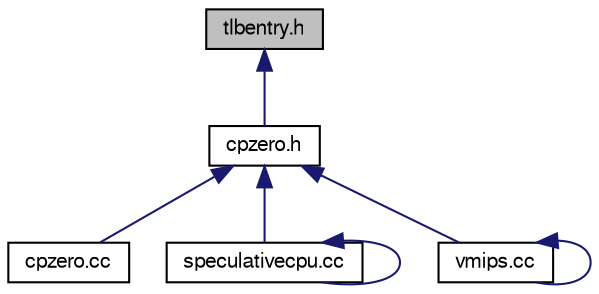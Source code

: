 digraph G
{
  edge [fontname="FreeSans",fontsize="10",labelfontname="FreeSans",labelfontsize="10"];
  node [fontname="FreeSans",fontsize="10",shape=record];
  Node1 [label="tlbentry.h",height=0.2,width=0.4,color="black", fillcolor="grey75", style="filled" fontcolor="black"];
  Node1 -> Node2 [dir=back,color="midnightblue",fontsize="10",style="solid"];
  Node2 [label="cpzero.h",height=0.2,width=0.4,color="black", fillcolor="white", style="filled",URL="$cpzero_8h.html"];
  Node2 -> Node3 [dir=back,color="midnightblue",fontsize="10",style="solid"];
  Node3 [label="cpzero.cc",height=0.2,width=0.4,color="black", fillcolor="white", style="filled",URL="$cpzero_8cc.html"];
  Node2 -> Node4 [dir=back,color="midnightblue",fontsize="10",style="solid"];
  Node4 [label="speculativecpu.cc",height=0.2,width=0.4,color="black", fillcolor="white", style="filled",URL="$speculativecpu_8cc.html"];
  Node4 -> Node4 [dir=back,color="midnightblue",fontsize="10",style="solid"];
  Node2 -> Node5 [dir=back,color="midnightblue",fontsize="10",style="solid"];
  Node5 [label="vmips.cc",height=0.2,width=0.4,color="black", fillcolor="white", style="filled",URL="$vmips_8cc.html"];
  Node5 -> Node5 [dir=back,color="midnightblue",fontsize="10",style="solid"];
}
